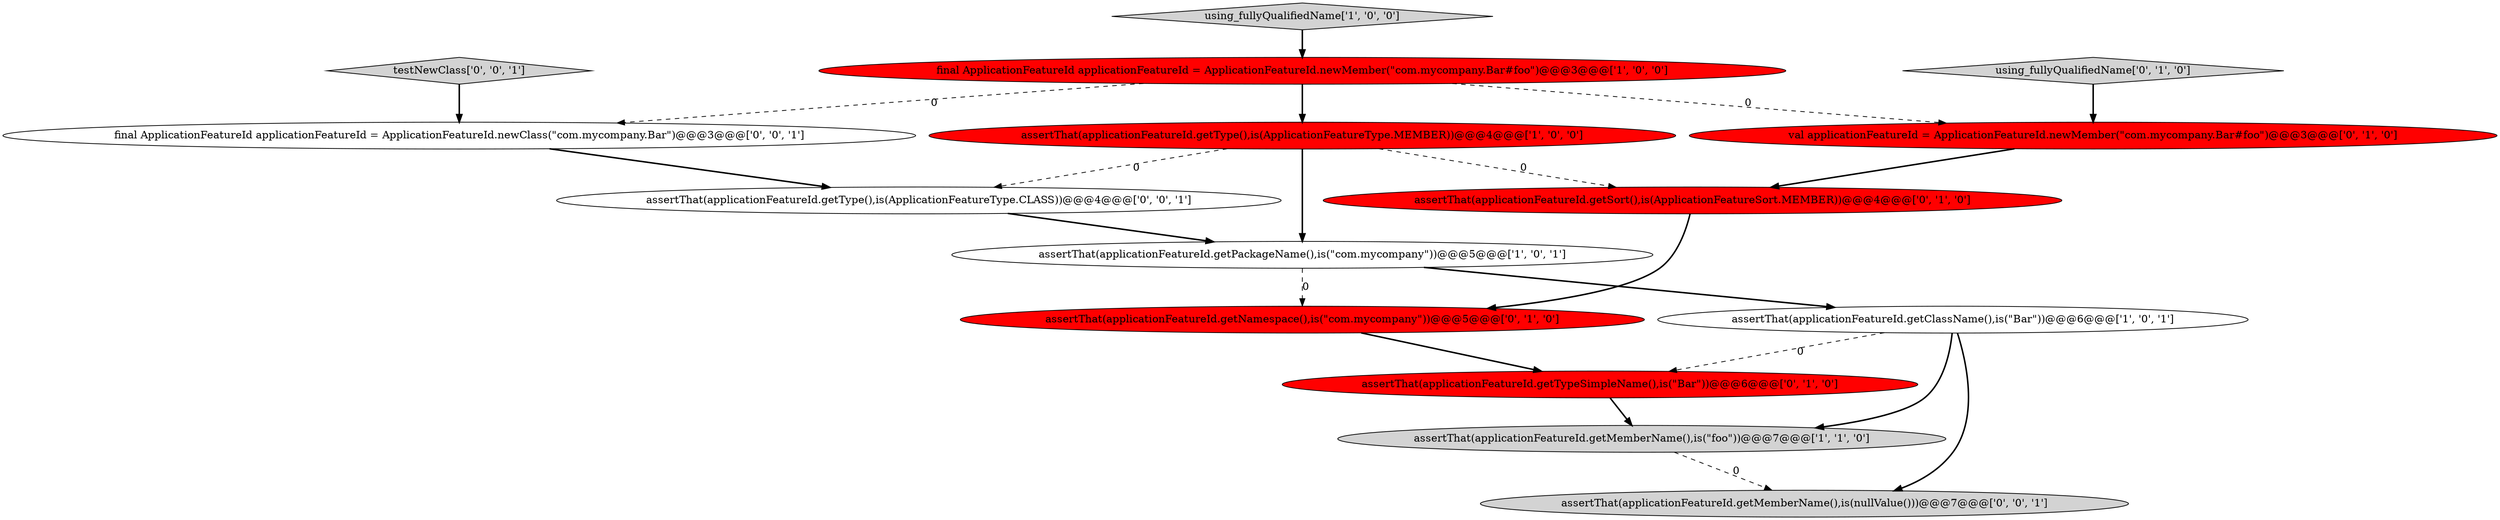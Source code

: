 digraph {
14 [style = filled, label = "assertThat(applicationFeatureId.getMemberName(),is(nullValue()))@@@7@@@['0', '0', '1']", fillcolor = lightgray, shape = ellipse image = "AAA0AAABBB3BBB"];
2 [style = filled, label = "assertThat(applicationFeatureId.getType(),is(ApplicationFeatureType.MEMBER))@@@4@@@['1', '0', '0']", fillcolor = red, shape = ellipse image = "AAA1AAABBB1BBB"];
1 [style = filled, label = "assertThat(applicationFeatureId.getMemberName(),is(\"foo\"))@@@7@@@['1', '1', '0']", fillcolor = lightgray, shape = ellipse image = "AAA0AAABBB1BBB"];
12 [style = filled, label = "assertThat(applicationFeatureId.getType(),is(ApplicationFeatureType.CLASS))@@@4@@@['0', '0', '1']", fillcolor = white, shape = ellipse image = "AAA0AAABBB3BBB"];
13 [style = filled, label = "testNewClass['0', '0', '1']", fillcolor = lightgray, shape = diamond image = "AAA0AAABBB3BBB"];
6 [style = filled, label = "assertThat(applicationFeatureId.getSort(),is(ApplicationFeatureSort.MEMBER))@@@4@@@['0', '1', '0']", fillcolor = red, shape = ellipse image = "AAA1AAABBB2BBB"];
11 [style = filled, label = "final ApplicationFeatureId applicationFeatureId = ApplicationFeatureId.newClass(\"com.mycompany.Bar\")@@@3@@@['0', '0', '1']", fillcolor = white, shape = ellipse image = "AAA0AAABBB3BBB"];
10 [style = filled, label = "assertThat(applicationFeatureId.getNamespace(),is(\"com.mycompany\"))@@@5@@@['0', '1', '0']", fillcolor = red, shape = ellipse image = "AAA1AAABBB2BBB"];
8 [style = filled, label = "assertThat(applicationFeatureId.getTypeSimpleName(),is(\"Bar\"))@@@6@@@['0', '1', '0']", fillcolor = red, shape = ellipse image = "AAA1AAABBB2BBB"];
4 [style = filled, label = "final ApplicationFeatureId applicationFeatureId = ApplicationFeatureId.newMember(\"com.mycompany.Bar#foo\")@@@3@@@['1', '0', '0']", fillcolor = red, shape = ellipse image = "AAA1AAABBB1BBB"];
7 [style = filled, label = "val applicationFeatureId = ApplicationFeatureId.newMember(\"com.mycompany.Bar#foo\")@@@3@@@['0', '1', '0']", fillcolor = red, shape = ellipse image = "AAA1AAABBB2BBB"];
3 [style = filled, label = "using_fullyQualifiedName['1', '0', '0']", fillcolor = lightgray, shape = diamond image = "AAA0AAABBB1BBB"];
5 [style = filled, label = "assertThat(applicationFeatureId.getClassName(),is(\"Bar\"))@@@6@@@['1', '0', '1']", fillcolor = white, shape = ellipse image = "AAA0AAABBB1BBB"];
9 [style = filled, label = "using_fullyQualifiedName['0', '1', '0']", fillcolor = lightgray, shape = diamond image = "AAA0AAABBB2BBB"];
0 [style = filled, label = "assertThat(applicationFeatureId.getPackageName(),is(\"com.mycompany\"))@@@5@@@['1', '0', '1']", fillcolor = white, shape = ellipse image = "AAA0AAABBB1BBB"];
1->14 [style = dashed, label="0"];
11->12 [style = bold, label=""];
4->2 [style = bold, label=""];
5->14 [style = bold, label=""];
9->7 [style = bold, label=""];
12->0 [style = bold, label=""];
3->4 [style = bold, label=""];
13->11 [style = bold, label=""];
0->10 [style = dashed, label="0"];
8->1 [style = bold, label=""];
5->1 [style = bold, label=""];
2->12 [style = dashed, label="0"];
2->0 [style = bold, label=""];
10->8 [style = bold, label=""];
4->7 [style = dashed, label="0"];
6->10 [style = bold, label=""];
7->6 [style = bold, label=""];
2->6 [style = dashed, label="0"];
5->8 [style = dashed, label="0"];
4->11 [style = dashed, label="0"];
0->5 [style = bold, label=""];
}
